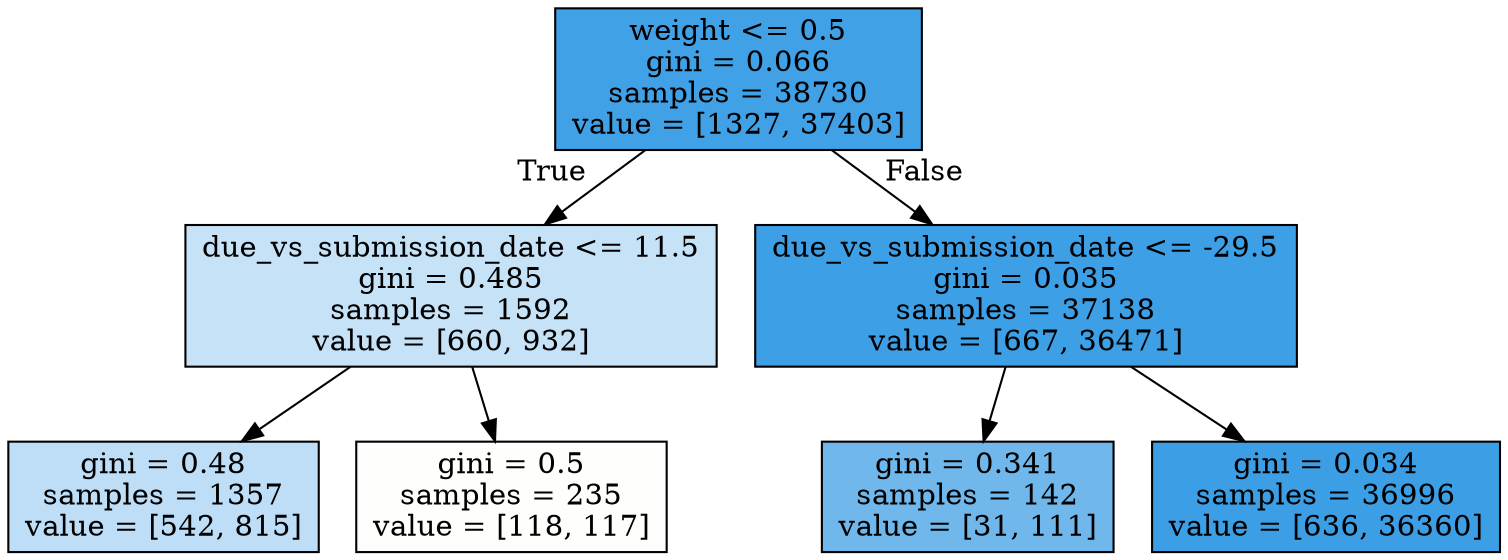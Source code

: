 digraph Tree {
node [shape=box, style="filled", color="black"] ;
0 [label="weight <= 0.5\ngini = 0.066\nsamples = 38730\nvalue = [1327, 37403]", fillcolor="#399de5f6"] ;
1 [label="due_vs_submission_date <= 11.5\ngini = 0.485\nsamples = 1592\nvalue = [660, 932]", fillcolor="#399de54a"] ;
0 -> 1 [labeldistance=2.5, labelangle=45, headlabel="True"] ;
2 [label="gini = 0.48\nsamples = 1357\nvalue = [542, 815]", fillcolor="#399de555"] ;
1 -> 2 ;
3 [label="gini = 0.5\nsamples = 235\nvalue = [118, 117]", fillcolor="#e5813902"] ;
1 -> 3 ;
4 [label="due_vs_submission_date <= -29.5\ngini = 0.035\nsamples = 37138\nvalue = [667, 36471]", fillcolor="#399de5fa"] ;
0 -> 4 [labeldistance=2.5, labelangle=-45, headlabel="False"] ;
5 [label="gini = 0.341\nsamples = 142\nvalue = [31, 111]", fillcolor="#399de5b8"] ;
4 -> 5 ;
6 [label="gini = 0.034\nsamples = 36996\nvalue = [636, 36360]", fillcolor="#399de5fb"] ;
4 -> 6 ;
}